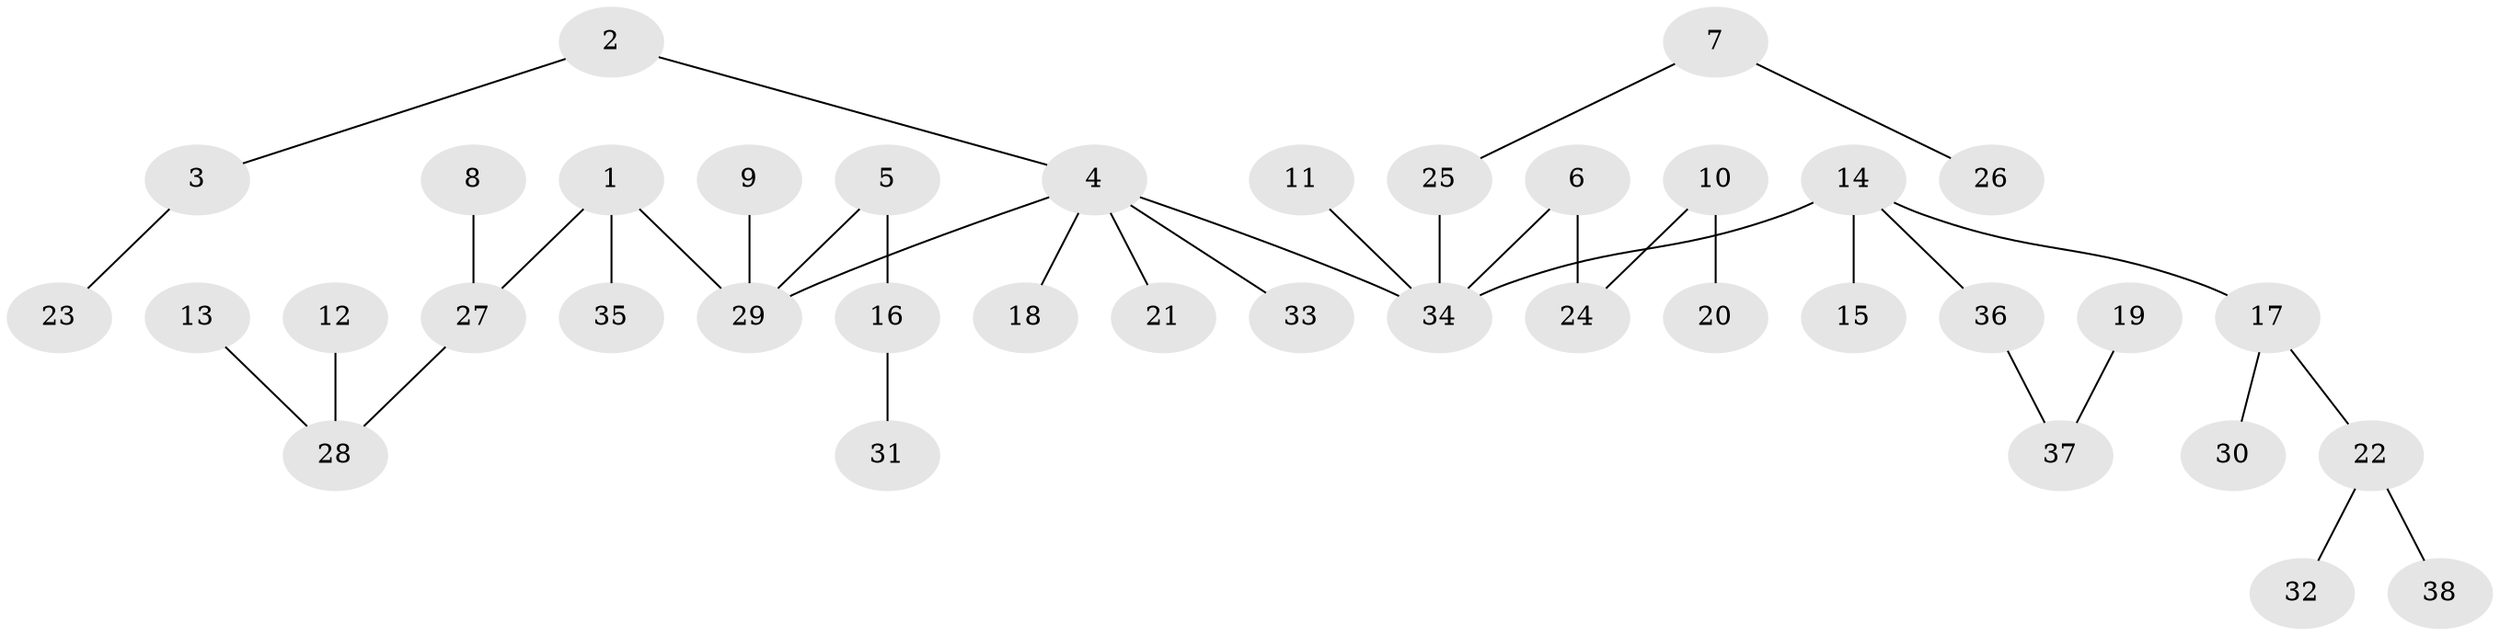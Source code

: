 // original degree distribution, {8: 0.013333333333333334, 6: 0.02666666666666667, 5: 0.013333333333333334, 3: 0.14666666666666667, 2: 0.2, 1: 0.5333333333333333, 4: 0.06666666666666667}
// Generated by graph-tools (version 1.1) at 2025/37/03/04/25 23:37:17]
// undirected, 38 vertices, 37 edges
graph export_dot {
  node [color=gray90,style=filled];
  1;
  2;
  3;
  4;
  5;
  6;
  7;
  8;
  9;
  10;
  11;
  12;
  13;
  14;
  15;
  16;
  17;
  18;
  19;
  20;
  21;
  22;
  23;
  24;
  25;
  26;
  27;
  28;
  29;
  30;
  31;
  32;
  33;
  34;
  35;
  36;
  37;
  38;
  1 -- 27 [weight=1.0];
  1 -- 29 [weight=1.0];
  1 -- 35 [weight=1.0];
  2 -- 3 [weight=1.0];
  2 -- 4 [weight=1.0];
  3 -- 23 [weight=1.0];
  4 -- 18 [weight=1.0];
  4 -- 21 [weight=1.0];
  4 -- 29 [weight=1.0];
  4 -- 33 [weight=1.0];
  4 -- 34 [weight=1.0];
  5 -- 16 [weight=1.0];
  5 -- 29 [weight=1.0];
  6 -- 24 [weight=1.0];
  6 -- 34 [weight=1.0];
  7 -- 25 [weight=1.0];
  7 -- 26 [weight=1.0];
  8 -- 27 [weight=1.0];
  9 -- 29 [weight=1.0];
  10 -- 20 [weight=1.0];
  10 -- 24 [weight=1.0];
  11 -- 34 [weight=1.0];
  12 -- 28 [weight=1.0];
  13 -- 28 [weight=1.0];
  14 -- 15 [weight=1.0];
  14 -- 17 [weight=1.0];
  14 -- 34 [weight=1.0];
  14 -- 36 [weight=1.0];
  16 -- 31 [weight=1.0];
  17 -- 22 [weight=1.0];
  17 -- 30 [weight=1.0];
  19 -- 37 [weight=1.0];
  22 -- 32 [weight=1.0];
  22 -- 38 [weight=1.0];
  25 -- 34 [weight=1.0];
  27 -- 28 [weight=1.0];
  36 -- 37 [weight=1.0];
}
